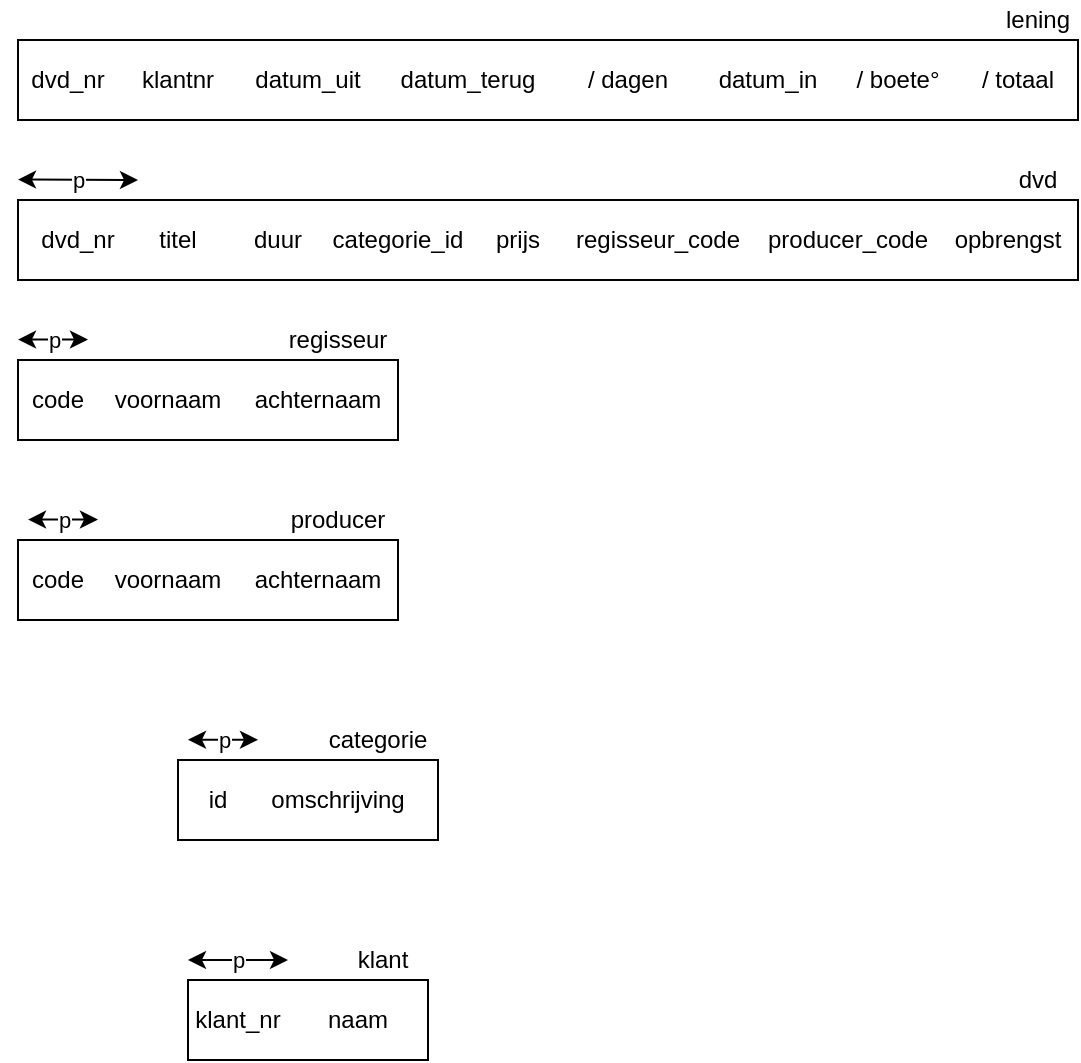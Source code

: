 <mxfile version="15.2.7" type="device"><diagram id="100QE5MBlsU9RVIdRO5Y" name="Page-1"><mxGraphModel dx="1716" dy="765" grid="1" gridSize="10" guides="1" tooltips="1" connect="1" arrows="1" fold="1" page="1" pageScale="1" pageWidth="850" pageHeight="1100" math="0" shadow="0"><root><mxCell id="0"/><mxCell id="1" parent="0"/><mxCell id="FHouZHXf3DzwIR08vp39-1" value="" style="rounded=0;whiteSpace=wrap;html=1;" vertex="1" parent="1"><mxGeometry x="-210" y="280" width="530" height="40" as="geometry"/></mxCell><mxCell id="FHouZHXf3DzwIR08vp39-2" value="lening" style="text;html=1;strokeColor=none;fillColor=none;align=center;verticalAlign=middle;whiteSpace=wrap;rounded=0;" vertex="1" parent="1"><mxGeometry x="280" y="260" width="40" height="20" as="geometry"/></mxCell><mxCell id="FHouZHXf3DzwIR08vp39-3" value="/ totaal" style="text;html=1;strokeColor=none;fillColor=none;align=center;verticalAlign=middle;whiteSpace=wrap;rounded=0;" vertex="1" parent="1"><mxGeometry x="260" y="290" width="60" height="20" as="geometry"/></mxCell><mxCell id="FHouZHXf3DzwIR08vp39-5" value="/ boete° " style="text;html=1;strokeColor=none;fillColor=none;align=center;verticalAlign=middle;whiteSpace=wrap;rounded=0;" vertex="1" parent="1"><mxGeometry x="200" y="290" width="60" height="20" as="geometry"/></mxCell><mxCell id="FHouZHXf3DzwIR08vp39-6" value="datum_in" style="text;html=1;strokeColor=none;fillColor=none;align=center;verticalAlign=middle;whiteSpace=wrap;rounded=0;" vertex="1" parent="1"><mxGeometry x="130" y="290" width="70" height="20" as="geometry"/></mxCell><mxCell id="FHouZHXf3DzwIR08vp39-7" value="/ dagen" style="text;html=1;strokeColor=none;fillColor=none;align=center;verticalAlign=middle;whiteSpace=wrap;rounded=0;" vertex="1" parent="1"><mxGeometry x="60" y="290" width="70" height="20" as="geometry"/></mxCell><mxCell id="FHouZHXf3DzwIR08vp39-8" value="datum_uit" style="text;html=1;strokeColor=none;fillColor=none;align=center;verticalAlign=middle;whiteSpace=wrap;rounded=0;" vertex="1" parent="1"><mxGeometry x="-100" y="290" width="70" height="20" as="geometry"/></mxCell><mxCell id="FHouZHXf3DzwIR08vp39-9" value="datum_terug" style="text;html=1;strokeColor=none;fillColor=none;align=center;verticalAlign=middle;whiteSpace=wrap;rounded=0;" vertex="1" parent="1"><mxGeometry x="-30" y="290" width="90" height="20" as="geometry"/></mxCell><mxCell id="FHouZHXf3DzwIR08vp39-11" value="klantnr" style="text;html=1;strokeColor=none;fillColor=none;align=center;verticalAlign=middle;whiteSpace=wrap;rounded=0;" vertex="1" parent="1"><mxGeometry x="-160" y="290" width="60" height="20" as="geometry"/></mxCell><mxCell id="FHouZHXf3DzwIR08vp39-12" value="dvd_nr" style="text;html=1;strokeColor=none;fillColor=none;align=center;verticalAlign=middle;whiteSpace=wrap;rounded=0;" vertex="1" parent="1"><mxGeometry x="-210" y="290" width="50" height="20" as="geometry"/></mxCell><mxCell id="FHouZHXf3DzwIR08vp39-13" value="" style="rounded=0;whiteSpace=wrap;html=1;" vertex="1" parent="1"><mxGeometry x="-210" y="360" width="530" height="40" as="geometry"/></mxCell><mxCell id="FHouZHXf3DzwIR08vp39-14" value="&lt;div&gt;dvd_nr&lt;/div&gt;" style="text;html=1;strokeColor=none;fillColor=none;align=center;verticalAlign=middle;whiteSpace=wrap;rounded=0;" vertex="1" parent="1"><mxGeometry x="-210" y="370" width="60" height="20" as="geometry"/></mxCell><mxCell id="FHouZHXf3DzwIR08vp39-15" value="titel" style="text;html=1;strokeColor=none;fillColor=none;align=center;verticalAlign=middle;whiteSpace=wrap;rounded=0;" vertex="1" parent="1"><mxGeometry x="-150" y="370" width="40" height="20" as="geometry"/></mxCell><mxCell id="FHouZHXf3DzwIR08vp39-17" value="duur" style="text;html=1;strokeColor=none;fillColor=none;align=center;verticalAlign=middle;whiteSpace=wrap;rounded=0;" vertex="1" parent="1"><mxGeometry x="-100" y="370" width="40" height="20" as="geometry"/></mxCell><mxCell id="FHouZHXf3DzwIR08vp39-18" value="categorie_id" style="text;html=1;strokeColor=none;fillColor=none;align=center;verticalAlign=middle;whiteSpace=wrap;rounded=0;" vertex="1" parent="1"><mxGeometry x="-60" y="370" width="80" height="20" as="geometry"/></mxCell><mxCell id="FHouZHXf3DzwIR08vp39-19" value="prijs" style="text;html=1;strokeColor=none;fillColor=none;align=center;verticalAlign=middle;whiteSpace=wrap;rounded=0;" vertex="1" parent="1"><mxGeometry x="20" y="370" width="40" height="20" as="geometry"/></mxCell><mxCell id="FHouZHXf3DzwIR08vp39-20" value="regisseur_code" style="text;html=1;strokeColor=none;fillColor=none;align=center;verticalAlign=middle;whiteSpace=wrap;rounded=0;" vertex="1" parent="1"><mxGeometry x="60" y="370" width="100" height="20" as="geometry"/></mxCell><mxCell id="FHouZHXf3DzwIR08vp39-21" value="producer_code" style="text;html=1;strokeColor=none;fillColor=none;align=center;verticalAlign=middle;whiteSpace=wrap;rounded=0;" vertex="1" parent="1"><mxGeometry x="160" y="370" width="90" height="20" as="geometry"/></mxCell><mxCell id="FHouZHXf3DzwIR08vp39-22" value="opbrengst" style="text;html=1;strokeColor=none;fillColor=none;align=center;verticalAlign=middle;whiteSpace=wrap;rounded=0;" vertex="1" parent="1"><mxGeometry x="250" y="370" width="70" height="20" as="geometry"/></mxCell><mxCell id="FHouZHXf3DzwIR08vp39-23" value="&lt;div&gt;dvd&lt;/div&gt;" style="text;html=1;strokeColor=none;fillColor=none;align=center;verticalAlign=middle;whiteSpace=wrap;rounded=0;" vertex="1" parent="1"><mxGeometry x="280" y="340" width="40" height="20" as="geometry"/></mxCell><mxCell id="FHouZHXf3DzwIR08vp39-24" value="" style="rounded=0;whiteSpace=wrap;html=1;" vertex="1" parent="1"><mxGeometry x="-210" y="440" width="190" height="40" as="geometry"/></mxCell><mxCell id="FHouZHXf3DzwIR08vp39-25" value="code" style="text;html=1;strokeColor=none;fillColor=none;align=center;verticalAlign=middle;whiteSpace=wrap;rounded=0;" vertex="1" parent="1"><mxGeometry x="-210" y="450" width="40" height="20" as="geometry"/></mxCell><mxCell id="FHouZHXf3DzwIR08vp39-26" value="voornaam" style="text;html=1;strokeColor=none;fillColor=none;align=center;verticalAlign=middle;whiteSpace=wrap;rounded=0;" vertex="1" parent="1"><mxGeometry x="-170" y="450" width="70" height="20" as="geometry"/></mxCell><mxCell id="FHouZHXf3DzwIR08vp39-27" value="achternaam" style="text;html=1;strokeColor=none;fillColor=none;align=center;verticalAlign=middle;whiteSpace=wrap;rounded=0;" vertex="1" parent="1"><mxGeometry x="-100" y="450" width="80" height="20" as="geometry"/></mxCell><mxCell id="FHouZHXf3DzwIR08vp39-28" value="regisseur" style="text;html=1;strokeColor=none;fillColor=none;align=center;verticalAlign=middle;whiteSpace=wrap;rounded=0;" vertex="1" parent="1"><mxGeometry x="-80" y="420" width="60" height="20" as="geometry"/></mxCell><mxCell id="FHouZHXf3DzwIR08vp39-29" value="" style="rounded=0;whiteSpace=wrap;html=1;" vertex="1" parent="1"><mxGeometry x="-210" y="530" width="190" height="40" as="geometry"/></mxCell><mxCell id="FHouZHXf3DzwIR08vp39-30" value="code" style="text;html=1;strokeColor=none;fillColor=none;align=center;verticalAlign=middle;whiteSpace=wrap;rounded=0;" vertex="1" parent="1"><mxGeometry x="-210" y="540" width="40" height="20" as="geometry"/></mxCell><mxCell id="FHouZHXf3DzwIR08vp39-31" value="voornaam" style="text;html=1;strokeColor=none;fillColor=none;align=center;verticalAlign=middle;whiteSpace=wrap;rounded=0;" vertex="1" parent="1"><mxGeometry x="-170" y="540" width="70" height="20" as="geometry"/></mxCell><mxCell id="FHouZHXf3DzwIR08vp39-32" value="achternaam" style="text;html=1;strokeColor=none;fillColor=none;align=center;verticalAlign=middle;whiteSpace=wrap;rounded=0;" vertex="1" parent="1"><mxGeometry x="-100" y="540" width="80" height="20" as="geometry"/></mxCell><mxCell id="FHouZHXf3DzwIR08vp39-33" value="producer" style="text;html=1;strokeColor=none;fillColor=none;align=center;verticalAlign=middle;whiteSpace=wrap;rounded=0;" vertex="1" parent="1"><mxGeometry x="-80" y="510" width="60" height="20" as="geometry"/></mxCell><mxCell id="FHouZHXf3DzwIR08vp39-35" value="" style="rounded=0;whiteSpace=wrap;html=1;" vertex="1" parent="1"><mxGeometry x="-130" y="640" width="130" height="40" as="geometry"/></mxCell><mxCell id="FHouZHXf3DzwIR08vp39-36" value="id" style="text;html=1;strokeColor=none;fillColor=none;align=center;verticalAlign=middle;whiteSpace=wrap;rounded=0;" vertex="1" parent="1"><mxGeometry x="-130" y="650" width="40" height="20" as="geometry"/></mxCell><mxCell id="FHouZHXf3DzwIR08vp39-37" value="omschrijving" style="text;html=1;strokeColor=none;fillColor=none;align=center;verticalAlign=middle;whiteSpace=wrap;rounded=0;" vertex="1" parent="1"><mxGeometry x="-90" y="650" width="80" height="20" as="geometry"/></mxCell><mxCell id="FHouZHXf3DzwIR08vp39-39" value="categorie" style="text;html=1;strokeColor=none;fillColor=none;align=center;verticalAlign=middle;whiteSpace=wrap;rounded=0;" vertex="1" parent="1"><mxGeometry x="-60" y="620" width="60" height="20" as="geometry"/></mxCell><mxCell id="FHouZHXf3DzwIR08vp39-41" value="" style="rounded=0;whiteSpace=wrap;html=1;" vertex="1" parent="1"><mxGeometry x="-125" y="750" width="120" height="40" as="geometry"/></mxCell><mxCell id="FHouZHXf3DzwIR08vp39-42" value="klant_nr" style="text;html=1;strokeColor=none;fillColor=none;align=center;verticalAlign=middle;whiteSpace=wrap;rounded=0;" vertex="1" parent="1"><mxGeometry x="-125" y="760" width="50" height="20" as="geometry"/></mxCell><mxCell id="FHouZHXf3DzwIR08vp39-43" value="naam" style="text;html=1;strokeColor=none;fillColor=none;align=center;verticalAlign=middle;whiteSpace=wrap;rounded=0;" vertex="1" parent="1"><mxGeometry x="-65" y="760" width="50" height="20" as="geometry"/></mxCell><mxCell id="FHouZHXf3DzwIR08vp39-44" value="klant" style="text;html=1;strokeColor=none;fillColor=none;align=center;verticalAlign=middle;whiteSpace=wrap;rounded=0;" vertex="1" parent="1"><mxGeometry x="-50" y="730" width="45" height="20" as="geometry"/></mxCell><mxCell id="FHouZHXf3DzwIR08vp39-45" value="p" style="endArrow=classic;startArrow=classic;html=1;" edge="1" parent="1"><mxGeometry width="50" height="50" relative="1" as="geometry"><mxPoint x="-125" y="740" as="sourcePoint"/><mxPoint x="-75" y="740" as="targetPoint"/></mxGeometry></mxCell><mxCell id="FHouZHXf3DzwIR08vp39-46" value="p" style="endArrow=classic;startArrow=classic;html=1;" edge="1" parent="1"><mxGeometry width="50" height="50" relative="1" as="geometry"><mxPoint x="-125" y="629.88" as="sourcePoint"/><mxPoint x="-90" y="629.88" as="targetPoint"/></mxGeometry></mxCell><mxCell id="FHouZHXf3DzwIR08vp39-47" value="p" style="endArrow=classic;startArrow=classic;html=1;" edge="1" parent="1"><mxGeometry width="50" height="50" relative="1" as="geometry"><mxPoint x="-205" y="519.76" as="sourcePoint"/><mxPoint x="-170" y="519.76" as="targetPoint"/></mxGeometry></mxCell><mxCell id="FHouZHXf3DzwIR08vp39-48" value="p" style="endArrow=classic;startArrow=classic;html=1;" edge="1" parent="1"><mxGeometry width="50" height="50" relative="1" as="geometry"><mxPoint x="-210" y="429.76" as="sourcePoint"/><mxPoint x="-175" y="429.76" as="targetPoint"/></mxGeometry></mxCell><mxCell id="FHouZHXf3DzwIR08vp39-49" value="p" style="endArrow=classic;startArrow=classic;html=1;" edge="1" parent="1"><mxGeometry width="50" height="50" relative="1" as="geometry"><mxPoint x="-210" y="349.76" as="sourcePoint"/><mxPoint x="-150" y="350" as="targetPoint"/></mxGeometry></mxCell></root></mxGraphModel></diagram></mxfile>